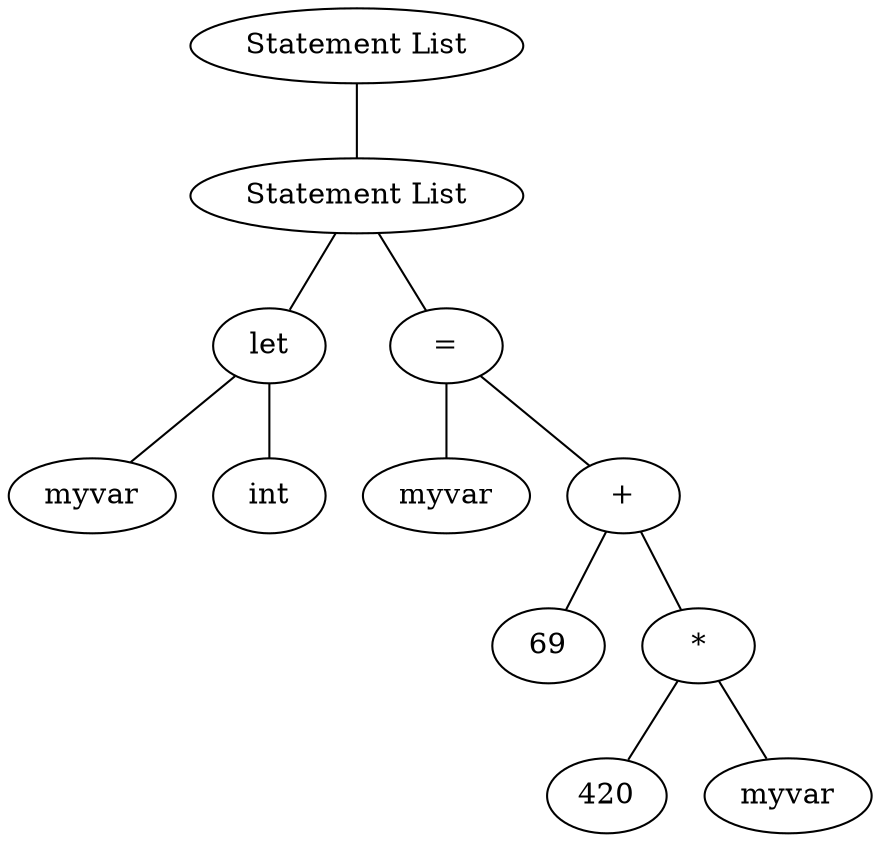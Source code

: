 graph G {
1 [label = "Statement List"]
1 -- {2 }
2 [label = "Statement List"]
2 -- {4 5 }
4 [label = "let"]
4 -- {7 8 }
7 [label = "myvar"]
8 [label = "int"]
5 [label = "="]
5 -- {9 10 }
9 [label = "myvar"]
10 [label = "+"]
10 -- {11 12 }
11 [label = "69"]
12 [label = "*"]
12 -- {13 14 }
13 [label = "420"]
14 [label = "myvar"]
}
